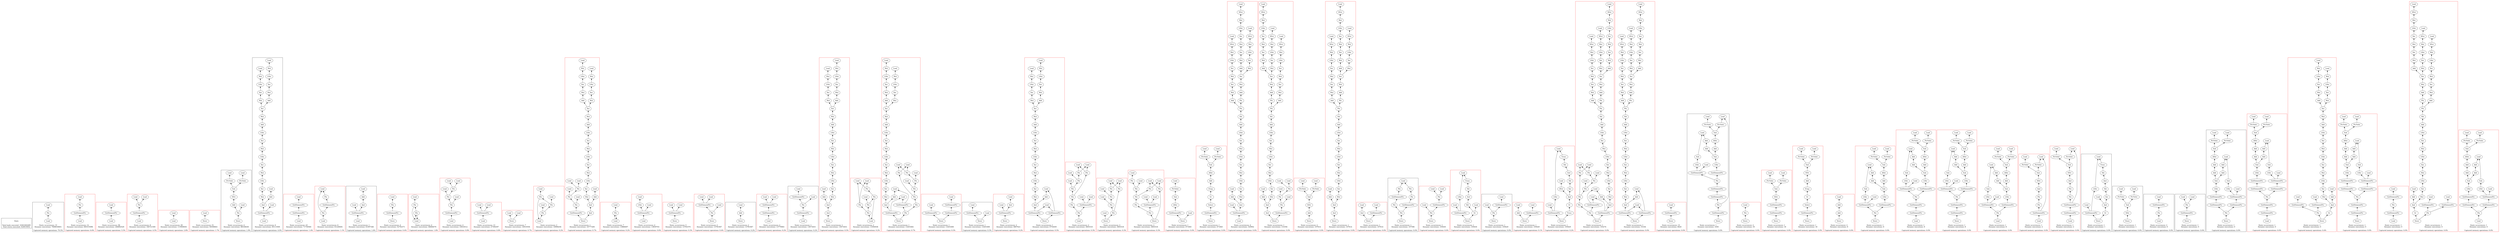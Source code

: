 strict digraph {
rankdir=BT
subgraph {
Stats [shape=plaintext]
cluster=true
label="Total loads executed: 10361602495\nTotal stores executed: 524915052"
}
subgraph {
{
rank=min
comment=<Ids: 290, 388, 761, 829, 1070, 1079, 1313, 1340, 1701, 1740, 2075, 2375, 2988, 3036, 3291>
"0_290" [label="Load"]
}
"0_288" [label="Phi"]
"0_290" -> "0_288"
"0_278" [label="Load"]
"0_288" -> "0_278"
cluster=true
label="Static occurrences: 15\nDynamic executions: 7608030601\n\nCaptured memory operations: 70.5%"
}
subgraph {
{
rank=min
comment=<Ids: 300, 398, 771, 839, 1315, 1320, 1546, 1705, 1750, 2085, 2379, 2408>
"1_300" [label="Load"]
}
"1_299" [label="GetElementPtr"]
"1_300" -> "1_299"
"1_288" [label="Phi"]
"1_299" -> "1_288"
"1_278" [label="Load"]
"1_288" -> "1_278"
cluster=true
label="Static occurrences: 12\nDynamic executions: 665315096\n\nCaptured memory operations: 6.6%"
color=red
}
subgraph {
{
rank=min
comment=<Ids: 35, 48, 57, 61, 66, 207, 217, 226, 230, 235, 271, 601, 608, 612, 617, 657, 658, 661, 662, 703, 710, 714, 719, 726, 735, 739, 744, 924, 928, 937, 941, 946, 1004, 1011, 1015, 1020, 1027, 1036, 1040, 1045, 1063, 1103, 1112, 1116, 1121, 1139, 1146, 1150, 1155, 1162, 1171, 1175, 1180, 1328, 1390, 1474, 1488, 1492, 1515, 1554, 1861, 2135, 2139, 2215, 2218, 2223, 2235, 2239, 2242, 2319, 2416, 2484, 2487, 2492, 2504, 2508, 2511, 2542, 2769, 2773, 2854, 2862, 2931, 2939, 2963, 2971, 3010, 3018, 3146, 3182, 3190, 3274, 3309, 3440, 3527, 3633>
"2_35" [label="Load"]
}
"2_34" [label="GetElementPtr"]
"2_35" -> "2_34"
"2_33" [label="Load"]
"2_34" -> "2_33"
cluster=true
label="Static occurrences: 96\nDynamic executions: 246892529\n\nCaptured memory operations: 5.5%"
color=red
}
subgraph {
"3_1360" [label="Phi"]
"3_1357" [label="Load"]
"3_1360" -> "3_1357"
"3_1362" [label="GetElementPtr"]
"3_1362" -> "3_1360"
{
rank=min
comment=<Ids: 1363, 1368, 1413, 1418, 1479, 1497, 1501, 1506>
"3_1363" [label="Load"]
}
"3_1363" -> "3_1362"
"3_1361" [label="Load"]
"3_1360" -> "3_1361"
cluster=true
label="Static occurrences: 8\nDynamic executions: 184721500\n\nCaptured memory operations: 4.5%"
color=red
}
subgraph {
{
rank=min
comment=<Ids: 64, 94, 127, 160, 233, 615, 717, 742, 944, 1018, 1043, 1119, 1153, 1178, 1323, 1385, 1464, 1549, 1816, 1870, 2157, 2211, 2272, 2314, 2411, 2480, 2551, 2791, 2852, 2860, 2929, 2937, 2961, 2969, 3008, 3016, 3180, 3188, 3640>
"4_64" [label="Load"]
}
"4_51" [label="Load"]
"4_64" -> "4_51"
cluster=true
label="Static occurrences: 39\nDynamic executions: 115900650\n\nCaptured memory operations: 2.8%"
color=red
}
subgraph {
{
rank=min
comment=<Ids: 90, 95, 101, 123, 128, 134, 156, 161, 167, 1702, 1706, 1806, 1812, 1817, 1828, 1868, 1871, 2262, 2268, 2273, 2284, 2334, 2376, 2380, 2393, 2397, 2549, 2552, 2880, 2884, 2888, 2895, 2897, 2909, 2911, 2913, 3100, 3110, 3114, 3158, 3162, 3166, 3226, 3275, 3420, 3427, 3441, 3528, 3532, 3607, 3616>
"5_90" [label="Store"]
}
"5_89" [label="Load"]
"5_90" -> "5_89"
cluster=true
label="Static occurrences: 51\nDynamic executions: 94508663\n\nCaptured memory operations: 1.7%"
color=red
}
subgraph {
{
rank=min
comment=<Ids: 473, 474, 521, 522>
"6_473" [label="Store"]
}
"6_375" [label="Phi"]
"6_473" -> "6_375"
"6_360" [label="PtrToInt"]
"6_357" [label="Load"]
"6_360" -> "6_357"
"6_363" [label="Add"]
"6_375" -> "6_363"
"6_361" [label="Sub"]
"6_361" -> "6_360"
"6_359" [label="PtrToInt"]
"6_361" -> "6_359"
"6_356" [label="Load"]
"6_359" -> "6_356"
"6_362" [label="SDiv"]
"6_363" -> "6_362"
"6_362" -> "6_361"
"6_373" [label="Load"]
"6_375" -> "6_373"
cluster=true
label="Static occurrences: 4\nDynamic executions: 88336638\n\nCaptured memory operations: 1.9%"
}
subgraph {
"7_2182" [label="Mul"]
"7_2181" [label="Xor"]
"7_2182" -> "7_2181"
"7_2172" [label="Xor"]
"7_2171" [label="LShr"]
"7_2172" -> "7_2171"
"7_2170" [label="Mul"]
"7_2171" -> "7_2170"
"7_2169" [label="Load"]
"7_2170" -> "7_2169"
"7_2191" [label="Xor"]
"7_2190" [label="LShr"]
"7_2191" -> "7_2190"
"7_2192" [label="Mul"]
"7_2192" -> "7_2191"
"7_2188" [label="Xor"]
"7_2187" [label="LShr"]
"7_2188" -> "7_2187"
"7_2183" [label="Add"]
"7_2183" -> "7_2182"
"7_2186" [label="Mul"]
"7_2187" -> "7_2186"
"7_2178" [label="LShr"]
"7_2177" [label="Mul"]
"7_2178" -> "7_2177"
"7_2189" [label="Mul"]
"7_2190" -> "7_2189"
"7_2173" [label="Mul"]
"7_2173" -> "7_2172"
"7_2180" [label="Mul"]
"7_2181" -> "7_2180"
"7_2185" [label="Xor"]
"7_2184" [label="LShr"]
"7_2185" -> "7_2184"
"7_2196" [label="And"]
"7_2195" [label="Add"]
"7_2196" -> "7_2195"
{
rank=min
comment=<Ids: 2208, 2477, 2534, 2553, 2785, 2794>
"7_2208" [label="Load"]
}
"7_2207" [label="GetElementPtr"]
"7_2208" -> "7_2207"
"7_2179" [label="Xor"]
"7_2180" -> "7_2179"
"7_2194" [label="Load"]
"7_2195" -> "7_2194"
"7_2202" [label="Load"]
"7_2207" -> "7_2202"
"7_2186" -> "7_2185"
"7_2179" -> "7_2178"
"7_2174" [label="Add"]
"7_2181" -> "7_2174"
"7_2207" -> "7_2196"
"7_2189" -> "7_2188"
"7_2176" [label="Load"]
"7_2177" -> "7_2176"
"7_2184" -> "7_2183"
"7_2196" -> "7_2192"
"7_2174" -> "7_2173"
cluster=true
label="Static occurrences: 6\nDynamic executions: 85113500\n\nCaptured memory operations: 4.0%"
}
subgraph {
"8_36" [label="GetElementPtr"]
"8_35" [label="Load"]
"8_36" -> "8_35"
{
rank=min
comment=<Ids: 38, 51, 210, 220, 274, 604, 649, 650, 653, 654, 706, 729, 931, 1007, 1030, 1065, 1106, 1142, 1165, 2292, 2294, 2303, 2308>
"8_38" [label="Load"]
}
"8_37" [label="GetElementPtr"]
"8_38" -> "8_37"
"8_37" -> "8_36"
cluster=true
label="Static occurrences: 23\nDynamic executions: 71730560\n\nCaptured memory operations: 1.4%"
color=red
}
subgraph {
"9_315" [label="Phi"]
"9_278" [label="Load"]
"9_315" -> "9_278"
{
rank=min
comment=<Ids: 318, 416, 789, 857, 1768, 2103>
"9_318" [label="Load"]
}
"9_318" -> "9_315"
"9_309" [label="GetElementPtr"]
"9_315" -> "9_309"
"9_288" [label="Phi"]
"9_288" -> "9_278"
"9_309" -> "9_288"
cluster=true
label="Static occurrences: 6\nDynamic executions: 61228404\n\nCaptured memory operations: 1.1%"
color=red
}
subgraph {
"10_1460" [label="GetElementPtr"]
"10_1455" [label="Load"]
"10_1460" -> "10_1455"
"10_1449" [label="And"]
"10_1460" -> "10_1449"
"10_1448" [label="Add"]
"10_1447" [label="Load"]
"10_1448" -> "10_1447"
{
rank=min
comment=<Ids: 1461>
"10_1461" [label="Load"]
}
"10_1461" -> "10_1460"
"10_1449" -> "10_1448"
cluster=true
label="Static occurrences: 1\nDynamic executions: 61097346\n\nCaptured memory operations: 1.6%"
}
subgraph {
{
rank=min
comment=<Ids: 1336, 1562, 2381, 2424>
"11_1336" [label="Store"]
}
"11_1319" [label="GetElementPtr"]
"11_1336" -> "11_1319"
"11_1318" [label="Phi"]
"11_1313" [label="Load"]
"11_1318" -> "11_1313"
"11_1319" -> "11_1318"
cluster=true
label="Static occurrences: 4\nDynamic executions: 52792371\n\nCaptured memory operations: 0.4%"
color=red
}
subgraph {
"12_1477" [label="Phi"]
"12_1464" [label="Load"]
"12_1477" -> "12_1464"
"12_1483" [label="Phi"]
{
rank=min
comment=<Ids: 1484, 1511, 2231, 2500>
"12_1484" [label="Load"]
}
"12_1483" -> "12_1484"
"12_1483" -> "12_1477"
"12_1484" -> "12_1483"
"12_1477" -> "12_1484"
cluster=true
label="Static occurrences: 4\nDynamic executions: 46684079\n\nCaptured memory operations: 1.8%"
color=red
}
subgraph {
"13_2061" [label="GetElementPtr"]
"13_2059" [label="Phi"]
"13_2061" -> "13_2059"
"13_2164" [label="Phi"]
"13_2059" -> "13_2164"
"13_2155" [label="Load"]
"13_2164" -> "13_2155"
"13_2148" [label="Phi"]
"13_2145" [label="Load"]
"13_2148" -> "13_2145"
{
rank=min
comment=<Ids: 2062, 2064, 2736, 2743>
"13_2062" [label="Load"]
}
"13_2062" -> "13_2061"
"13_2130" [label="Load"]
"13_2148" -> "13_2130"
"13_2164" -> "13_2148"
"13_2054" [label="Load"]
"13_2059" -> "13_2054"
cluster=true
label="Static occurrences: 4\nDynamic executions: 33816512\n\nCaptured memory operations: 0.8%"
color=red
}
subgraph {
"14_562" [label="GetElementPtr"]
"14_558" [label="Load"]
"14_562" -> "14_558"
"14_561" [label="Load"]
"14_562" -> "14_561"
{
rank=min
comment=<Ids: 563, 1072, 1279, 1407, 1857, 1867, 2000, 2054, 2538, 2548, 2674, 2728, 3283>
"14_563" [label="Load"]
}
"14_563" -> "14_562"
cluster=true
label="Static occurrences: 13\nDynamic executions: 27394397\n\nCaptured memory operations: 0.8%"
color=red
}
subgraph {
{
rank=min
comment=<Ids: 2161, 2298, 2795, 3251, 3326, 3436, 3523>
"15_2161" [label="Store"]
}
"15_2160" [label="Load"]
"15_2161" -> "15_2160"
"15_2159" [label="Load"]
"15_2161" -> "15_2159"
cluster=true
label="Static occurrences: 7\nDynamic executions: 16910556\n\nCaptured memory operations: 0.7%"
color=red
}
subgraph {
"16_2059" [label="Phi"]
"16_2164" [label="Phi"]
"16_2059" -> "16_2164"
"16_2155" [label="Load"]
"16_2164" -> "16_2155"
"16_2148" [label="Phi"]
"16_2145" [label="Load"]
"16_2148" -> "16_2145"
{
rank=min
comment=<Ids: 2130, 2764>
"16_2130" [label="Load"]
}
"16_2130" -> "16_2059"
"16_2148" -> "16_2130"
"16_2164" -> "16_2148"
"16_2054" [label="Load"]
"16_2059" -> "16_2054"
cluster=true
label="Static occurrences: 2\nDynamic executions: 16908256\n\nCaptured memory operations: 0.2%"
color=red
}
subgraph {
"17_2755" [label="Xor"]
"17_2754" [label="LShr"]
"17_2755" -> "17_2754"
"17_2748" [label="Xor"]
"17_2741" [label="Add"]
"17_2748" -> "17_2741"
"17_2749" [label="Mul"]
"17_2749" -> "17_2748"
"17_2733" [label="Phi"]
"17_2798" [label="Phi"]
"17_2733" -> "17_2798"
"17_2744" [label="Mul"]
"17_2743" [label="Load"]
"17_2744" -> "17_2743"
"17_2739" [label="Xor"]
"17_2738" [label="LShr"]
"17_2739" -> "17_2738"
"17_2756" [label="Mul"]
"17_2756" -> "17_2755"
"17_2759" [label="Mul"]
"17_2758" [label="Xor"]
"17_2759" -> "17_2758"
"17_2757" [label="LShr"]
"17_2758" -> "17_2757"
"17_2761" [label="GetElementPtr"]
"17_2761" -> "17_2733"
"17_2747" [label="Mul"]
"17_2748" -> "17_2747"
"17_2789" [label="Load"]
"17_2798" -> "17_2789"
"17_2737" [label="Mul"]
"17_2736" [label="Load"]
"17_2737" -> "17_2736"
"17_2731" [label="Add"]
"17_2726" [label="Load"]
"17_2731" -> "17_2726"
"17_2760" [label="And"]
"17_2760" -> "17_2731"
"17_2746" [label="Xor"]
"17_2747" -> "17_2746"
"17_2740" [label="Mul"]
"17_2741" -> "17_2740"
"17_2751" [label="LShr"]
"17_2750" [label="Add"]
"17_2751" -> "17_2750"
"17_2740" -> "17_2739"
{
rank=min
comment=<Ids: 2763>
"17_2763" [label="Store"]
}
"17_2763" -> "17_2761"
"17_2752" [label="Xor"]
"17_2752" -> "17_2751"
"17_2745" [label="LShr"]
"17_2745" -> "17_2744"
"17_2753" [label="Mul"]
"17_2753" -> "17_2752"
"17_2754" -> "17_2753"
"17_2738" -> "17_2737"
"17_2728" [label="Load"]
"17_2733" -> "17_2728"
"17_2750" -> "17_2749"
"17_2746" -> "17_2745"
"17_2762" [label="And"]
"17_2763" -> "17_2762"
"17_2782" [label="Phi"]
"17_2798" -> "17_2782"
"17_2779" [label="Load"]
"17_2782" -> "17_2779"
"17_2760" -> "17_2759"
"17_2764" [label="Load"]
"17_2782" -> "17_2764"
"17_2762" -> "17_2760"
"17_2757" -> "17_2756"
cluster=true
label="Static occurrences: 1\nDynamic executions: 16777200\n\nCaptured memory operations: 0.7%"
color=red
}
subgraph {
"18_566" [label="Phi"]
{
rank=min
comment=<Ids: 567, 1283, 1361, 1411, 2145, 2779, 3262>
"18_567" [label="Load"]
}
"18_566" -> "18_567"
"18_567" -> "18_566"
"18_563" [label="Load"]
"18_566" -> "18_563"
cluster=true
label="Static occurrences: 7\nDynamic executions: 13886697\n\nCaptured memory operations: 0.2%"
color=red
}
subgraph {
"19_3234" [label="GetElementPtr"]
"19_3232" [label="LShr"]
"19_3234" -> "19_3232"
"19_3225" [label="Load"]
"19_3232" -> "19_3225"
{
rank=min
comment=<Ids: 3235, 3300, 3313, 3459>
"19_3235" [label="Load"]
}
"19_3235" -> "19_3234"
"19_3233" [label="Load"]
"19_3234" -> "19_3233"
cluster=true
label="Static occurrences: 4\nDynamic executions: 13859703\n\nCaptured memory operations: 0.6%"
color=red
}
subgraph {
"20_103" [label="GetElementPtr"]
"20_99" [label="Load"]
"20_103" -> "20_99"
{
rank=min
comment=<Ids: 104, 137, 170, 1831, 2287>
"20_104" [label="Store"]
}
"20_104" -> "20_103"
"20_102" [label="Load"]
"20_103" -> "20_102"
cluster=true
label="Static occurrences: 5\nDynamic executions: 13781070\n\nCaptured memory operations: 0.3%"
color=red
}
subgraph {
"21_1856" [label="GetElementPtr"]
"21_1840" [label="Load"]
"21_1856" -> "21_1840"
{
rank=min
comment=<Ids: 1885, 2559>
"21_1885" [label="Store"]
}
"21_1884" [label="Phi"]
"21_1885" -> "21_1884"
"21_1884" -> "21_1856"
"21_1842" [label="Load"]
"21_1856" -> "21_1842"
"21_1872" [label="Load"]
"21_1884" -> "21_1872"
cluster=true
label="Static occurrences: 2\nDynamic executions: 13781067\n\nCaptured memory operations: 0.4%"
color=red
}
subgraph {
"22_1887" [label="Add"]
"22_1886" [label="Load"]
"22_1887" -> "22_1886"
{
rank=min
comment=<Ids: 1888, 2562>
"22_1888" [label="Store"]
}
"22_1888" -> "22_1887"
cluster=true
label="Static occurrences: 2\nDynamic executions: 13781067\n\nCaptured memory operations: 0.2%"
}
subgraph {
"23_1071" [label="GetElementPtr"]
"23_1070" [label="Load"]
"23_1071" -> "23_1070"
"23_1073" [label="GetElementPtr"]
"23_1073" -> "23_1071"
{
rank=min
comment=<Ids: 1074, 3285>
"23_1074" [label="Load"]
}
"23_1074" -> "23_1073"
"23_1061" [label="Load"]
"23_1071" -> "23_1061"
cluster=true
label="Static occurrences: 2\nDynamic executions: 13779083\n\nCaptured memory operations: 0.2%"
color=red
}
subgraph {
{
rank=min
comment=<Ids: 2329>
"24_2329" [label="Load"]
}
"24_2328" [label="GetElementPtr"]
"24_2329" -> "24_2328"
"24_2304" [label="GetElementPtr"]
"24_2303" [label="Load"]
"24_2304" -> "24_2303"
"24_2310" [label="Phi"]
"24_2328" -> "24_2310"
"24_2310" -> "24_2304"
"24_2308" [label="Load"]
"24_2310" -> "24_2308"
cluster=true
label="Static occurrences: 1\nDynamic executions: 13673453\n\nCaptured memory operations: 0.2%"
}
subgraph {
"25_2442" [label="Mul"]
"25_2441" [label="Xor"]
"25_2442" -> "25_2441"
"25_2453" [label="LShr"]
"25_2452" [label="Add"]
"25_2453" -> "25_2452"
"25_2458" [label="Mul"]
"25_2457" [label="Xor"]
"25_2458" -> "25_2457"
{
rank=min
comment=<Ids: 2533>
"25_2533" [label="Store"]
}
"25_2532" [label="And"]
"25_2533" -> "25_2532"
"25_2456" [label="LShr"]
"25_2457" -> "25_2456"
"25_2529" [label="And"]
"25_2532" -> "25_2529"
"25_2528" [label="Add"]
"25_2521" [label="Load"]
"25_2528" -> "25_2521"
"25_2455" [label="Mul"]
"25_2456" -> "25_2455"
"25_2450" [label="Xor"]
"25_2449" [label="Mul"]
"25_2450" -> "25_2449"
"25_2454" [label="Xor"]
"25_2454" -> "25_2453"
"25_2529" -> "25_2528"
"25_2460" [label="Xor"]
"25_2459" [label="LShr"]
"25_2460" -> "25_2459"
"25_2440" [label="LShr"]
"25_2441" -> "25_2440"
"25_2439" [label="Mul"]
"25_2440" -> "25_2439"
"25_2461" [label="Mul"]
"25_2529" -> "25_2461"
"25_2451" [label="Mul"]
"25_2452" -> "25_2451"
"25_2455" -> "25_2454"
"25_2461" -> "25_2460"
"25_2443" [label="Add"]
"25_2443" -> "25_2442"
"25_2448" [label="Xor"]
"25_2447" [label="LShr"]
"25_2448" -> "25_2447"
"25_2446" [label="Mul"]
"25_2445" [label="Load"]
"25_2446" -> "25_2445"
"25_2438" [label="Load"]
"25_2439" -> "25_2438"
"25_2450" -> "25_2443"
"25_2451" -> "25_2450"
"25_2447" -> "25_2446"
"25_2459" -> "25_2458"
"25_2449" -> "25_2448"
cluster=true
label="Static occurrences: 1\nDynamic executions: 13673453\n\nCaptured memory operations: 0.5%"
color=red
}
subgraph {
"26_2143" [label="Phi"]
"26_2130" [label="Load"]
"26_2143" -> "26_2130"
"26_2059" [label="Phi"]
"26_2164" [label="Phi"]
"26_2059" -> "26_2164"
"26_2145" [label="Load"]
"26_2143" -> "26_2145"
{
rank=min
comment=<Ids: 2155, 2789>
"26_2155" [label="Load"]
}
"26_2164" -> "26_2155"
"26_2149" [label="Phi"]
"26_2155" -> "26_2149"
"26_2149" -> "26_2059"
"26_2054" [label="Load"]
"26_2059" -> "26_2054"
"26_2149" -> "26_2143"
"26_2148" [label="Phi"]
"26_2148" -> "26_2145"
"26_2148" -> "26_2130"
"26_2164" -> "26_2148"
cluster=true
label="Static occurrences: 2\nDynamic executions: 13304938\n\nCaptured memory operations: 0.2%"
color=red
}
subgraph {
"27_2783" [label="Phi"]
"27_2777" [label="Phi"]
"27_2783" -> "27_2777"
"27_2727" [label="GetElementPtr"]
"27_2726" [label="Load"]
"27_2727" -> "27_2726"
"27_2755" [label="Xor"]
"27_2754" [label="LShr"]
"27_2755" -> "27_2754"
"27_2748" [label="Xor"]
"27_2741" [label="Add"]
"27_2748" -> "27_2741"
"27_2749" [label="Mul"]
"27_2749" -> "27_2748"
"27_2733" [label="Phi"]
"27_2798" [label="Phi"]
"27_2733" -> "27_2798"
"27_2744" [label="Mul"]
"27_2743" [label="Load"]
"27_2744" -> "27_2743"
"27_2739" [label="Xor"]
"27_2738" [label="LShr"]
"27_2739" -> "27_2738"
"27_2756" [label="Mul"]
"27_2756" -> "27_2755"
"27_2759" [label="Mul"]
"27_2758" [label="Xor"]
"27_2759" -> "27_2758"
"27_2757" [label="LShr"]
"27_2758" -> "27_2757"
"27_2747" [label="Mul"]
"27_2748" -> "27_2747"
{
rank=min
comment=<Ids: 2788>
"27_2788" [label="Store"]
}
"27_2784" [label="GetElementPtr"]
"27_2788" -> "27_2784"
"27_2760" [label="And"]
"27_2784" -> "27_2760"
"27_2789" [label="Load"]
"27_2798" -> "27_2789"
"27_2737" [label="Mul"]
"27_2736" [label="Load"]
"27_2737" -> "27_2736"
"27_2731" [label="Add"]
"27_2731" -> "27_2726"
"27_2760" -> "27_2731"
"27_2783" -> "27_2733"
"27_2746" [label="Xor"]
"27_2747" -> "27_2746"
"27_2740" [label="Mul"]
"27_2741" -> "27_2740"
"27_2764" [label="Load"]
"27_2777" -> "27_2764"
"27_2751" [label="LShr"]
"27_2750" [label="Add"]
"27_2751" -> "27_2750"
"27_2740" -> "27_2739"
"27_2720" [label="Load"]
"27_2784" -> "27_2720"
"27_2752" [label="Xor"]
"27_2752" -> "27_2751"
"27_2799" [label="Phi"]
"27_2799" -> "27_2783"
"27_2745" [label="LShr"]
"27_2745" -> "27_2744"
"27_2753" [label="Mul"]
"27_2753" -> "27_2752"
"27_2734" [label="Phi"]
"27_2788" -> "27_2734"
"27_2754" -> "27_2753"
"27_2727" -> "27_2720"
"27_2728" [label="Load"]
"27_2733" -> "27_2728"
"27_2738" -> "27_2737"
"27_2750" -> "27_2749"
"27_2782" [label="Phi"]
"27_2798" -> "27_2782"
"27_2779" [label="Load"]
"27_2782" -> "27_2779"
"27_2777" -> "27_2779"
"27_2734" -> "27_2727"
"27_2746" -> "27_2745"
"27_2760" -> "27_2759"
"27_2734" -> "27_2799"
"27_2782" -> "27_2764"
"27_2757" -> "27_2756"
cluster=true
label="Static occurrences: 1\nDynamic executions: 13201664\n\nCaptured memory operations: 0.7%"
color=red
}
subgraph {
"28_2252" [label="GetElementPtr"]
"28_2251" [label="Load"]
"28_2252" -> "28_2251"
"28_2304" [label="GetElementPtr"]
"28_2303" [label="Load"]
"28_2304" -> "28_2303"
{
rank=min
comment=<Ids: 2305>
"28_2305" [label="Store"]
}
"28_2291" [label="GetElementPtr"]
"28_2305" -> "28_2291"
"28_2305" -> "28_2304"
"28_2291" -> "28_2252"
cluster=true
label="Static occurrences: 1\nDynamic executions: 13201608\n\nCaptured memory operations: 0.3%"
color=red
}
subgraph {
"29_2299" [label="GetElementPtr"]
"29_2292" [label="Load"]
"29_2299" -> "29_2292"
{
rank=min
comment=<Ids: 2301>
"29_2301" [label="Store"]
}
"29_2301" -> "29_2299"
"29_2300" [label="Load"]
"29_2301" -> "29_2300"
cluster=true
label="Static occurrences: 1\nDynamic executions: 13201608\n\nCaptured memory operations: 0.3%"
}
subgraph {
{
rank=min
comment=<Ids: 1864, 2545>
"30_1864" [label="Store"]
}
"30_1863" [label="GetElementPtr"]
"30_1864" -> "30_1863"
"30_1842" [label="Load"]
"30_1863" -> "30_1842"
"30_1862" [label="And"]
"30_1861" [label="Load"]
"30_1862" -> "30_1861"
"30_1863" -> "30_1862"
cluster=true
label="Static occurrences: 2\nDynamic executions: 6807621\n\nCaptured memory operations: 0.2%"
color=red
}
subgraph {
"31_2442" [label="Mul"]
"31_2441" [label="Xor"]
"31_2442" -> "31_2441"
"31_2453" [label="LShr"]
"31_2452" [label="Add"]
"31_2453" -> "31_2452"
"31_2458" [label="Mul"]
"31_2457" [label="Xor"]
"31_2458" -> "31_2457"
"31_2530" [label="GetElementPtr"]
"31_2529" [label="And"]
"31_2530" -> "31_2529"
"31_2456" [label="LShr"]
"31_2457" -> "31_2456"
"31_2528" [label="Add"]
"31_2521" [label="Load"]
"31_2528" -> "31_2521"
"31_2455" [label="Mul"]
"31_2456" -> "31_2455"
"31_2450" [label="Xor"]
"31_2449" [label="Mul"]
"31_2450" -> "31_2449"
"31_2454" [label="Xor"]
"31_2454" -> "31_2453"
"31_2529" -> "31_2528"
"31_2460" [label="Xor"]
"31_2459" [label="LShr"]
"31_2460" -> "31_2459"
"31_2440" [label="LShr"]
"31_2441" -> "31_2440"
"31_2439" [label="Mul"]
"31_2440" -> "31_2439"
"31_2537" [label="GetElementPtr"]
"31_2523" [label="Load"]
"31_2537" -> "31_2523"
"31_2461" [label="Mul"]
"31_2529" -> "31_2461"
"31_2451" [label="Mul"]
"31_2452" -> "31_2451"
"31_2455" -> "31_2454"
"31_2537" -> "31_2521"
{
rank=min
comment=<Ids: 2547>
"31_2547" [label="Store"]
}
"31_2547" -> "31_2530"
"31_2461" -> "31_2460"
"31_2443" [label="Add"]
"31_2443" -> "31_2442"
"31_2448" [label="Xor"]
"31_2447" [label="LShr"]
"31_2448" -> "31_2447"
"31_2446" [label="Mul"]
"31_2445" [label="Load"]
"31_2446" -> "31_2445"
"31_2530" -> "31_2523"
"31_2438" [label="Load"]
"31_2439" -> "31_2438"
"31_2450" -> "31_2443"
"31_2451" -> "31_2450"
"31_2547" -> "31_2537"
"31_2447" -> "31_2446"
"31_2459" -> "31_2458"
"31_2449" -> "31_2448"
cluster=true
label="Static occurrences: 1\nDynamic executions: 6754459\n\nCaptured memory operations: 0.5%"
color=red
}
subgraph {
{
rank=min
comment=<Ids: 2159, 2793>
"32_2159" [label="Load"]
}
"32_2060" [label="Phi"]
"32_2159" -> "32_2060"
"32_2165" [label="Phi"]
"32_2060" -> "32_2165"
"32_2143" [label="Phi"]
"32_2130" [label="Load"]
"32_2143" -> "32_2130"
"32_2059" [label="Phi"]
"32_2164" [label="Phi"]
"32_2059" -> "32_2164"
"32_2145" [label="Load"]
"32_2143" -> "32_2145"
"32_2155" [label="Load"]
"32_2164" -> "32_2155"
"32_2149" [label="Phi"]
"32_2149" -> "32_2059"
"32_2054" [label="Load"]
"32_2059" -> "32_2054"
"32_2053" [label="GetElementPtr"]
"32_2046" [label="Load"]
"32_2053" -> "32_2046"
"32_2052" [label="Load"]
"32_2053" -> "32_2052"
"32_2149" -> "32_2143"
"32_2060" -> "32_2053"
"32_2148" [label="Phi"]
"32_2148" -> "32_2145"
"32_2165" -> "32_2149"
"32_2148" -> "32_2130"
"32_2164" -> "32_2148"
cluster=true
label="Static occurrences: 2\nDynamic executions: 3603318\n\nCaptured memory operations: 0.3%"
color=red
}
subgraph {
{
rank=min
comment=<Ids: 2158, 2792>
"33_2158" [label="Store"]
}
"33_2157" [label="Load"]
"33_2158" -> "33_2157"
"33_2143" [label="Phi"]
"33_2130" [label="Load"]
"33_2143" -> "33_2130"
"33_2059" [label="Phi"]
"33_2164" [label="Phi"]
"33_2059" -> "33_2164"
"33_2145" [label="Load"]
"33_2143" -> "33_2145"
"33_2155" [label="Load"]
"33_2164" -> "33_2155"
"33_2149" [label="Phi"]
"33_2149" -> "33_2059"
"33_2054" [label="Load"]
"33_2059" -> "33_2054"
"33_2158" -> "33_2149"
"33_2149" -> "33_2143"
"33_2148" [label="Phi"]
"33_2148" -> "33_2145"
"33_2148" -> "33_2130"
"33_2164" -> "33_2148"
cluster=true
label="Static occurrences: 2\nDynamic executions: 3603318\n\nCaptured memory operations: 0.3%"
color=red
}
subgraph {
"34_2060" [label="Phi"]
"34_2165" [label="Phi"]
"34_2060" -> "34_2165"
"34_2143" [label="Phi"]
"34_2130" [label="Load"]
"34_2143" -> "34_2130"
"34_2059" [label="Phi"]
"34_2164" [label="Phi"]
"34_2059" -> "34_2164"
{
rank=min
comment=<Ids: 2162, 2796>
"34_2162" [label="Store"]
}
"34_2162" -> "34_2060"
"34_2145" [label="Load"]
"34_2143" -> "34_2145"
"34_2155" [label="Load"]
"34_2164" -> "34_2155"
"34_2149" [label="Phi"]
"34_2149" -> "34_2059"
"34_2054" [label="Load"]
"34_2059" -> "34_2054"
"34_2053" [label="GetElementPtr"]
"34_2046" [label="Load"]
"34_2053" -> "34_2046"
"34_2052" [label="Load"]
"34_2053" -> "34_2052"
"34_2148" [label="Phi"]
"34_2162" -> "34_2148"
"34_2149" -> "34_2143"
"34_2060" -> "34_2053"
"34_2148" -> "34_2145"
"34_2165" -> "34_2149"
"34_2148" -> "34_2130"
cluster=true
label="Static occurrences: 2\nDynamic executions: 3603318\n\nCaptured memory operations: 0.3%"
color=red
}
subgraph {
"35_2361" [label="AShr"]
"35_2360" [label="Sub"]
"35_2361" -> "35_2360"
"35_2346" [label="PtrToInt"]
"35_2344" [label="Load"]
"35_2346" -> "35_2344"
"35_2366" [label="GetElementPtr"]
"35_2366" -> "35_2361"
{
rank=min
comment=<Ids: 2369>
"35_2369" [label="Store"]
}
"35_2368" [label="Load"]
"35_2369" -> "35_2368"
"35_2360" -> "35_2346"
"35_2369" -> "35_2366"
cluster=true
label="Static occurrences: 1\nDynamic executions: 471845\n\nCaptured memory operations: 0.0%"
color=red
}
subgraph {
"36_2354" [label="Add"]
"36_2352" [label="AShr"]
"36_2354" -> "36_2352"
{
rank=min
comment=<Ids: 2436>
"36_2436" [label="Store"]
}
"36_2435" [label="GetElementPtr"]
"36_2436" -> "36_2435"
"36_2358" [label="Select"]
"36_2357" [label="Or"]
"36_2358" -> "36_2357"
"36_2346" [label="PtrToInt"]
"36_2344" [label="Load"]
"36_2346" -> "36_2344"
"36_2347" [label="Sub"]
"36_2352" -> "36_2347"
"36_2345" [label="PtrToInt"]
"36_2343" [label="Load"]
"36_2345" -> "36_2343"
"36_2347" -> "36_2346"
"36_2435" -> "36_2358"
"36_2355" [label="ICmp"]
"36_2355" -> "36_2354"
"36_2347" -> "36_2345"
"36_2357" -> "36_2355"
cluster=true
label="Static occurrences: 1\nDynamic executions: 471845\n\nCaptured memory operations: 0.0%"
color=red
}
subgraph {
"37_1770" [label="Mul"]
"37_1769" [label="SExt"]
"37_1770" -> "37_1769"
"37_1786" [label="Xor"]
"37_1785" [label="LShr"]
"37_1786" -> "37_1785"
"37_1784" [label="Mul"]
"37_1783" [label="Xor"]
"37_1784" -> "37_1783"
"37_1754" [label="Xor"]
"37_1753" [label="LShr"]
"37_1754" -> "37_1753"
"37_1782" [label="LShr"]
"37_1781" [label="Add"]
"37_1782" -> "37_1781"
"37_1746" [label="Xor"]
"37_1745" [label="Mul"]
"37_1746" -> "37_1745"
"37_1756" [label="Xor"]
"37_1748" [label="Add"]
"37_1756" -> "37_1748"
"37_1849" [label="GetElementPtr"]
"37_1842" [label="Load"]
"37_1849" -> "37_1842"
"37_1747" [label="Mul"]
"37_1747" -> "37_1746"
"37_1787" [label="Mul"]
"37_1787" -> "37_1786"
"37_1780" [label="Shl"]
"37_1781" -> "37_1780"
"37_1758" [label="Add"]
"37_1757" [label="Mul"]
"37_1758" -> "37_1757"
"37_1788" [label="LShr"]
"37_1788" -> "37_1787"
{
rank=min
comment=<Ids: 1853, 1872, 2151, 2160>
"37_1853" [label="Load"]
}
"37_1853" -> "37_1849"
"37_1847" [label="Add"]
"37_1840" [label="Load"]
"37_1847" -> "37_1840"
"37_1848" [label="And"]
"37_1849" -> "37_1848"
"37_1848" -> "37_1847"
"37_1757" -> "37_1756"
"37_1744" [label="Xor"]
"37_1745" -> "37_1744"
"37_1785" -> "37_1784"
"37_1748" -> "37_1747"
"37_1768" [label="Load"]
"37_1769" -> "37_1768"
"37_1783" -> "37_1782"
"37_1773" [label="Mul"]
"37_1772" [label="Xor"]
"37_1773" -> "37_1772"
"37_1775" [label="Mul"]
"37_1774" [label="Xor"]
"37_1775" -> "37_1774"
"37_1778" [label="Phi"]
"37_1776" [label="Add"]
"37_1778" -> "37_1776"
"37_1752" [label="Mul"]
"37_1753" -> "37_1752"
"37_1771" [label="LShr"]
"37_1771" -> "37_1770"
"37_1743" [label="LShr"]
"37_1744" -> "37_1743"
"37_1742" [label="Mul"]
"37_1741" [label="SExt"]
"37_1742" -> "37_1741"
"37_1751" [label="SExt"]
"37_1750" [label="Load"]
"37_1751" -> "37_1750"
"37_1743" -> "37_1742"
"37_1776" -> "37_1775"
"37_1755" [label="Mul"]
"37_1756" -> "37_1755"
"37_1780" -> "37_1778"
"37_1790" [label="Mul"]
"37_1848" -> "37_1790"
"37_1740" [label="Load"]
"37_1741" -> "37_1740"
"37_1774" -> "37_1773"
"37_1763" [label="Phi"]
"37_1778" -> "37_1763"
"37_1752" -> "37_1751"
"37_1789" [label="Xor"]
"37_1789" -> "37_1788"
"37_1790" -> "37_1789"
"37_1772" -> "37_1771"
"37_1755" -> "37_1754"
"37_1763" -> "37_1758"
cluster=true
label="Static occurrences: 4\nDynamic executions: 320902\n\nCaptured memory operations: 0.0%"
color=red
}
subgraph {
"38_2091" [label="Xor"]
"38_2083" [label="Add"]
"38_2091" -> "38_2083"
"38_2110" [label="Mul"]
"38_2109" [label="Xor"]
"38_2110" -> "38_2109"
"38_2104" [label="SExt"]
"38_2103" [label="Load"]
"38_2104" -> "38_2103"
"38_2089" [label="Xor"]
"38_2088" [label="LShr"]
"38_2089" -> "38_2088"
"38_2113" [label="Phi"]
"38_2098" [label="Phi"]
"38_2113" -> "38_2098"
"38_2115" [label="Shl"]
"38_2115" -> "38_2113"
"38_2122" [label="Mul"]
"38_2121" [label="Xor"]
"38_2122" -> "38_2121"
"38_2120" [label="LShr"]
"38_2119" [label="Mul"]
"38_2120" -> "38_2119"
{
rank=min
comment=<Ids: 2129>
"38_2129" [label="Store"]
}
"38_2128" [label="And"]
"38_2129" -> "38_2128"
"38_2076" [label="SExt"]
"38_2075" [label="Load"]
"38_2076" -> "38_2075"
"38_2086" [label="SExt"]
"38_2085" [label="Load"]
"38_2086" -> "38_2085"
"38_2080" [label="Mul"]
"38_2079" [label="Xor"]
"38_2080" -> "38_2079"
"38_2082" [label="Mul"]
"38_2083" -> "38_2082"
"38_2105" [label="Mul"]
"38_2105" -> "38_2104"
"38_2108" [label="Mul"]
"38_2107" [label="Xor"]
"38_2108" -> "38_2107"
"38_2111" [label="Add"]
"38_2113" -> "38_2111"
"38_2057" [label="Add"]
"38_2052" [label="Load"]
"38_2057" -> "38_2052"
"38_2127" [label="GetElementPtr"]
"38_2129" -> "38_2127"
"38_2090" [label="Mul"]
"38_2090" -> "38_2089"
"38_2059" [label="Phi"]
"38_2164" [label="Phi"]
"38_2059" -> "38_2164"
"38_2091" -> "38_2090"
"38_2155" [label="Load"]
"38_2164" -> "38_2155"
"38_2123" [label="LShr"]
"38_2123" -> "38_2122"
"38_2117" [label="LShr"]
"38_2116" [label="Add"]
"38_2117" -> "38_2116"
"38_2092" [label="Mul"]
"38_2092" -> "38_2091"
"38_2078" [label="LShr"]
"38_2077" [label="Mul"]
"38_2078" -> "38_2077"
"38_2125" [label="Mul"]
"38_2124" [label="Xor"]
"38_2125" -> "38_2124"
"38_2081" [label="Xor"]
"38_2082" -> "38_2081"
"38_2148" [label="Phi"]
"38_2145" [label="Load"]
"38_2148" -> "38_2145"
"38_2087" [label="Mul"]
"38_2087" -> "38_2086"
"38_2093" [label="Add"]
"38_2093" -> "38_2092"
"38_2118" [label="Xor"]
"38_2118" -> "38_2117"
"38_2098" -> "38_2093"
"38_2106" [label="LShr"]
"38_2106" -> "38_2105"
"38_2088" -> "38_2087"
"38_2119" -> "38_2118"
"38_2124" -> "38_2123"
"38_2079" -> "38_2078"
"38_2077" -> "38_2076"
"38_2081" -> "38_2080"
"38_2107" -> "38_2106"
"38_2109" -> "38_2108"
"38_2111" -> "38_2110"
"38_2126" [label="And"]
"38_2126" -> "38_2057"
"38_2128" -> "38_2126"
"38_2121" -> "38_2120"
"38_2130" [label="Load"]
"38_2148" -> "38_2130"
"38_2164" -> "38_2148"
"38_2054" [label="Load"]
"38_2059" -> "38_2054"
"38_2126" -> "38_2125"
"38_2127" -> "38_2059"
"38_2116" -> "38_2115"
cluster=true
label="Static occurrences: 1\nDynamic executions: 131056\n\nCaptured memory operations: 0.0%"
color=red
}
subgraph {
"39_360" [label="PtrToInt"]
"39_357" [label="Load"]
"39_360" -> "39_357"
{
rank=min
comment=<Ids: 366, 464>
"39_366" [label="Store"]
}
"39_363" [label="Add"]
"39_366" -> "39_363"
"39_361" [label="Sub"]
"39_361" -> "39_360"
"39_359" [label="PtrToInt"]
"39_361" -> "39_359"
"39_356" [label="Load"]
"39_359" -> "39_356"
"39_362" [label="SDiv"]
"39_363" -> "39_362"
"39_362" -> "39_361"
cluster=true
label="Static occurrences: 2\nDynamic executions: 107614\n\nCaptured memory operations: 0.0%"
color=red
}
subgraph {
"40_1770" [label="Mul"]
"40_1769" [label="SExt"]
"40_1770" -> "40_1769"
"40_1786" [label="Xor"]
"40_1785" [label="LShr"]
"40_1786" -> "40_1785"
"40_1784" [label="Mul"]
"40_1783" [label="Xor"]
"40_1784" -> "40_1783"
"40_1754" [label="Xor"]
"40_1753" [label="LShr"]
"40_1754" -> "40_1753"
"40_1782" [label="LShr"]
"40_1781" [label="Add"]
"40_1782" -> "40_1781"
"40_1746" [label="Xor"]
"40_1745" [label="Mul"]
"40_1746" -> "40_1745"
"40_1756" [label="Xor"]
"40_1748" [label="Add"]
"40_1756" -> "40_1748"
"40_1747" [label="Mul"]
"40_1747" -> "40_1746"
"40_1787" [label="Mul"]
"40_1787" -> "40_1786"
"40_1780" [label="Shl"]
"40_1781" -> "40_1780"
"40_1758" [label="Add"]
"40_1757" [label="Mul"]
"40_1758" -> "40_1757"
"40_1788" [label="LShr"]
"40_1788" -> "40_1787"
"40_1757" -> "40_1756"
"40_1847" [label="Add"]
"40_1840" [label="Load"]
"40_1847" -> "40_1840"
"40_1744" [label="Xor"]
"40_1745" -> "40_1744"
"40_1848" [label="And"]
"40_1848" -> "40_1847"
"40_1768" [label="Load"]
"40_1769" -> "40_1768"
{
rank=min
comment=<Ids: 1852>
"40_1852" [label="Store"]
}
"40_1851" [label="And"]
"40_1852" -> "40_1851"
"40_1785" -> "40_1784"
"40_1748" -> "40_1747"
"40_1775" [label="Mul"]
"40_1774" [label="Xor"]
"40_1775" -> "40_1774"
"40_1783" -> "40_1782"
"40_1773" [label="Mul"]
"40_1772" [label="Xor"]
"40_1773" -> "40_1772"
"40_1778" [label="Phi"]
"40_1776" [label="Add"]
"40_1778" -> "40_1776"
"40_1752" [label="Mul"]
"40_1753" -> "40_1752"
"40_1771" [label="LShr"]
"40_1771" -> "40_1770"
"40_1743" [label="LShr"]
"40_1744" -> "40_1743"
"40_1742" [label="Mul"]
"40_1741" [label="SExt"]
"40_1742" -> "40_1741"
"40_1751" [label="SExt"]
"40_1750" [label="Load"]
"40_1751" -> "40_1750"
"40_1743" -> "40_1742"
"40_1851" -> "40_1848"
"40_1776" -> "40_1775"
"40_1755" [label="Mul"]
"40_1756" -> "40_1755"
"40_1780" -> "40_1778"
"40_1790" [label="Mul"]
"40_1848" -> "40_1790"
"40_1740" [label="Load"]
"40_1741" -> "40_1740"
"40_1774" -> "40_1773"
"40_1763" [label="Phi"]
"40_1778" -> "40_1763"
"40_1752" -> "40_1751"
"40_1789" [label="Xor"]
"40_1789" -> "40_1788"
"40_1790" -> "40_1789"
"40_1772" -> "40_1771"
"40_1755" -> "40_1754"
"40_1763" -> "40_1758"
cluster=true
label="Static occurrences: 1\nDynamic executions: 107614\n\nCaptured memory operations: 0.0%"
color=red
}
subgraph {
{
rank=min
comment=<Ids: 3153>
"41_3153" [label="Store"]
}
"41_3152" [label="And"]
"41_3153" -> "41_3152"
"41_3145" [label="GetElementPtr"]
"41_3144" [label="Load"]
"41_3145" -> "41_3144"
"41_3153" -> "41_3145"
"41_3146" [label="Load"]
"41_3152" -> "41_3146"
cluster=true
label="Static occurrences: 1\nDynamic executions: 107614\n\nCaptured memory operations: 0.0%"
color=red
}
subgraph {
"42_1612" [label="Phi"]
"42_1608" [label="GetElementPtr"]
"42_1612" -> "42_1608"
{
rank=min
comment=<Ids: 1639>
"42_1639" [label="Store"]
}
"42_1638" [label="Phi"]
"42_1639" -> "42_1638"
"42_1617" [label="Phi"]
"42_1613" [label="Phi"]
"42_1617" -> "42_1613"
"42_1603" [label="Phi"]
"42_1582" [label="Load"]
"42_1603" -> "42_1582"
"42_1638" -> "42_1612"
"42_1613" -> "42_1582"
"42_1635" [label="GetElementPtr"]
"42_1638" -> "42_1635"
"42_1608" -> "42_1603"
"42_1635" -> "42_1617"
cluster=true
label="Static occurrences: 1\nDynamic executions: 107596\n\nCaptured memory operations: 0.0%"
}
subgraph {
"43_3261" [label="Phi"]
"43_3467" [label="Load"]
"43_3261" -> "43_3467"
{
rank=min
comment=<Ids: 3280>
"43_3280" [label="Store"]
}
"43_3279" [label="Phi"]
"43_3280" -> "43_3279"
"43_3274" [label="Load"]
"43_3279" -> "43_3274"
"43_3267" [label="GetElementPtr"]
"43_3267" -> "43_3261"
"43_3210" [label="Load"]
"43_3261" -> "43_3210"
"43_3279" -> "43_3267"
cluster=true
label="Static occurrences: 1\nDynamic executions: 105630\n\nCaptured memory operations: 0.0%"
color=red
}
subgraph {
{
rank=min
comment=<Ids: 3465>
"44_3465" [label="Store"]
}
"44_3458" [label="GetElementPtr"]
"44_3465" -> "44_3458"
"44_3464" [label="Or"]
"44_3465" -> "44_3464"
"44_3457" [label="Load"]
"44_3458" -> "44_3457"
"44_3463" [label="Shl"]
"44_3462" [label="And"]
"44_3463" -> "44_3462"
"44_3460" [label="Trunc"]
"44_3262" [label="Load"]
"44_3460" -> "44_3262"
"44_3461" [label="Shl"]
"44_3461" -> "44_3460"
"44_3456" [label="LShr"]
"44_3458" -> "44_3456"
"44_3456" -> "44_3262"
"44_3462" -> "44_3461"
"44_3464" -> "44_3463"
"44_3459" [label="Load"]
"44_3464" -> "44_3459"
cluster=true
label="Static occurrences: 1\nDynamic executions: 105630\n\nCaptured memory operations: 0.0%"
color=red
}
subgraph {
{
rank=min
comment=<Ids: 3446>
"45_3446" [label="Store"]
}
"45_3445" [label="Phi"]
"45_3446" -> "45_3445"
"45_3440" [label="Load"]
"45_3445" -> "45_3440"
"45_3327" [label="GetElementPtr"]
"45_3321" [label="Load"]
"45_3327" -> "45_3321"
"45_3445" -> "45_3327"
cluster=true
label="Static occurrences: 1\nDynamic executions: 105629\n\nCaptured memory operations: 0.0%"
}
subgraph {
"46_3310" [label="Add"]
"46_3309" [label="Load"]
"46_3310" -> "46_3309"
{
rank=min
comment=<Ids: 3312>
"46_3312" [label="Store"]
}
"46_3312" -> "46_3310"
"46_3311" [label="GetElementPtr"]
"46_3291" [label="Load"]
"46_3311" -> "46_3291"
"46_3312" -> "46_3311"
cluster=true
label="Static occurrences: 1\nDynamic executions: 105629\n\nCaptured memory operations: 0.1%"
color=red
}
subgraph {
"47_3304" [label="And"]
"47_3303" [label="Shl"]
"47_3304" -> "47_3303"
"47_3318" [label="Or"]
"47_3316" [label="And"]
"47_3318" -> "47_3316"
"47_3299" [label="GetElementPtr"]
"47_3297" [label="LShr"]
"47_3299" -> "47_3297"
{
rank=min
comment=<Ids: 3320>
"47_3320" [label="Store"]
}
"47_3319" [label="Trunc"]
"47_3320" -> "47_3319"
"47_3305" [label="Shl"]
"47_3305" -> "47_3304"
"47_3315" [label="Xor"]
"47_3316" -> "47_3315"
"47_3319" -> "47_3318"
"47_3314" [label="ZExt"]
"47_3316" -> "47_3314"
"47_3315" -> "47_3305"
"47_3302" [label="Trunc"]
"47_3291" [label="Load"]
"47_3302" -> "47_3291"
"47_3298" [label="Load"]
"47_3299" -> "47_3298"
"47_3297" -> "47_3291"
"47_3303" -> "47_3302"
"47_3313" [label="Load"]
"47_3314" -> "47_3313"
"47_3320" -> "47_3299"
cluster=true
label="Static occurrences: 1\nDynamic executions: 105629\n\nCaptured memory operations: 0.2%"
color=red
}
subgraph {
"48_2091" [label="Xor"]
"48_2083" [label="Add"]
"48_2091" -> "48_2083"
"48_2110" [label="Mul"]
"48_2109" [label="Xor"]
"48_2110" -> "48_2109"
"48_2104" [label="SExt"]
"48_2103" [label="Load"]
"48_2104" -> "48_2103"
"48_2122" [label="Mul"]
"48_2121" [label="Xor"]
"48_2122" -> "48_2121"
"48_2115" [label="Shl"]
"48_2113" [label="Phi"]
"48_2115" -> "48_2113"
"48_2105" [label="Mul"]
"48_2105" -> "48_2104"
"48_2080" [label="Mul"]
"48_2079" [label="Xor"]
"48_2080" -> "48_2079"
"48_2120" [label="LShr"]
"48_2119" [label="Mul"]
"48_2120" -> "48_2119"
"48_2111" [label="Add"]
"48_2113" -> "48_2111"
"48_2082" [label="Mul"]
"48_2083" -> "48_2082"
"48_2057" [label="Add"]
"48_2052" [label="Load"]
"48_2057" -> "48_2052"
"48_2060" [label="Phi"]
"48_2165" [label="Phi"]
"48_2060" -> "48_2165"
"48_2150" [label="GetElementPtr"]
"48_2126" [label="And"]
"48_2150" -> "48_2126"
"48_2143" [label="Phi"]
"48_2130" [label="Load"]
"48_2143" -> "48_2130"
"48_2090" [label="Mul"]
"48_2089" [label="Xor"]
"48_2090" -> "48_2089"
"48_2059" [label="Phi"]
"48_2164" [label="Phi"]
"48_2059" -> "48_2164"
"48_2091" -> "48_2090"
"48_2145" [label="Load"]
"48_2143" -> "48_2145"
"48_2155" [label="Load"]
"48_2164" -> "48_2155"
"48_2092" [label="Mul"]
"48_2092" -> "48_2091"
"48_2081" [label="Xor"]
"48_2082" -> "48_2081"
"48_2098" [label="Phi"]
"48_2093" [label="Add"]
"48_2098" -> "48_2093"
"48_2046" [label="Load"]
"48_2150" -> "48_2046"
"48_2077" [label="Mul"]
"48_2076" [label="SExt"]
"48_2077" -> "48_2076"
"48_2081" -> "48_2080"
"48_2107" [label="Xor"]
"48_2106" [label="LShr"]
"48_2107" -> "48_2106"
"48_2111" -> "48_2110"
{
rank=min
comment=<Ids: 2154>
"48_2154" [label="Store"]
}
"48_2154" -> "48_2060"
"48_2121" -> "48_2120"
"48_2149" [label="Phi"]
"48_2149" -> "48_2059"
"48_2054" [label="Load"]
"48_2059" -> "48_2054"
"48_2125" [label="Mul"]
"48_2126" -> "48_2125"
"48_2088" [label="LShr"]
"48_2089" -> "48_2088"
"48_2113" -> "48_2098"
"48_2075" [label="Load"]
"48_2076" -> "48_2075"
"48_2053" [label="GetElementPtr"]
"48_2053" -> "48_2046"
"48_2053" -> "48_2052"
"48_2108" [label="Mul"]
"48_2108" -> "48_2107"
"48_2086" [label="SExt"]
"48_2085" [label="Load"]
"48_2086" -> "48_2085"
"48_2149" -> "48_2143"
"48_2060" -> "48_2053"
"48_2123" [label="LShr"]
"48_2123" -> "48_2122"
"48_2117" [label="LShr"]
"48_2116" [label="Add"]
"48_2117" -> "48_2116"
"48_2078" [label="LShr"]
"48_2078" -> "48_2077"
"48_2148" [label="Phi"]
"48_2148" -> "48_2145"
"48_2124" [label="Xor"]
"48_2125" -> "48_2124"
"48_2087" [label="Mul"]
"48_2087" -> "48_2086"
"48_2093" -> "48_2092"
"48_2118" [label="Xor"]
"48_2118" -> "48_2117"
"48_2106" -> "48_2105"
"48_2165" -> "48_2149"
"48_2088" -> "48_2087"
"48_2119" -> "48_2118"
"48_2124" -> "48_2123"
"48_2079" -> "48_2078"
"48_2126" -> "48_2057"
"48_2109" -> "48_2108"
"48_2154" -> "48_2150"
"48_2148" -> "48_2130"
"48_2164" -> "48_2148"
"48_2116" -> "48_2115"
cluster=true
label="Static occurrences: 1\nDynamic executions: 103274\n\nCaptured memory operations: 0.0%"
color=red
}
subgraph {
"49_1770" [label="Mul"]
"49_1769" [label="SExt"]
"49_1770" -> "49_1769"
"49_1786" [label="Xor"]
"49_1785" [label="LShr"]
"49_1786" -> "49_1785"
"49_1784" [label="Mul"]
"49_1783" [label="Xor"]
"49_1784" -> "49_1783"
"49_1754" [label="Xor"]
"49_1753" [label="LShr"]
"49_1754" -> "49_1753"
"49_1782" [label="LShr"]
"49_1781" [label="Add"]
"49_1782" -> "49_1781"
"49_1746" [label="Xor"]
"49_1745" [label="Mul"]
"49_1746" -> "49_1745"
"49_1756" [label="Xor"]
"49_1748" [label="Add"]
"49_1756" -> "49_1748"
"49_1849" [label="GetElementPtr"]
"49_1842" [label="Load"]
"49_1849" -> "49_1842"
{
rank=min
comment=<Ids: 1866>
"49_1866" [label="Store"]
}
"49_1856" [label="GetElementPtr"]
"49_1866" -> "49_1856"
"49_1747" [label="Mul"]
"49_1747" -> "49_1746"
"49_1787" [label="Mul"]
"49_1787" -> "49_1786"
"49_1780" [label="Shl"]
"49_1781" -> "49_1780"
"49_1758" [label="Add"]
"49_1757" [label="Mul"]
"49_1758" -> "49_1757"
"49_1840" [label="Load"]
"49_1856" -> "49_1840"
"49_1757" -> "49_1756"
"49_1847" [label="Add"]
"49_1847" -> "49_1840"
"49_1848" [label="And"]
"49_1849" -> "49_1848"
"49_1848" -> "49_1847"
"49_1788" [label="LShr"]
"49_1788" -> "49_1787"
"49_1744" [label="Xor"]
"49_1745" -> "49_1744"
"49_1785" -> "49_1784"
"49_1748" -> "49_1747"
"49_1768" [label="Load"]
"49_1769" -> "49_1768"
"49_1783" -> "49_1782"
"49_1773" [label="Mul"]
"49_1772" [label="Xor"]
"49_1773" -> "49_1772"
"49_1775" [label="Mul"]
"49_1774" [label="Xor"]
"49_1775" -> "49_1774"
"49_1778" [label="Phi"]
"49_1776" [label="Add"]
"49_1778" -> "49_1776"
"49_1752" [label="Mul"]
"49_1753" -> "49_1752"
"49_1771" [label="LShr"]
"49_1771" -> "49_1770"
"49_1743" [label="LShr"]
"49_1744" -> "49_1743"
"49_1742" [label="Mul"]
"49_1741" [label="SExt"]
"49_1742" -> "49_1741"
"49_1751" [label="SExt"]
"49_1750" [label="Load"]
"49_1751" -> "49_1750"
"49_1743" -> "49_1742"
"49_1776" -> "49_1775"
"49_1755" [label="Mul"]
"49_1756" -> "49_1755"
"49_1856" -> "49_1842"
"49_1780" -> "49_1778"
"49_1790" [label="Mul"]
"49_1848" -> "49_1790"
"49_1740" [label="Load"]
"49_1741" -> "49_1740"
"49_1774" -> "49_1773"
"49_1763" [label="Phi"]
"49_1778" -> "49_1763"
"49_1752" -> "49_1751"
"49_1789" [label="Xor"]
"49_1789" -> "49_1788"
"49_1866" -> "49_1849"
"49_1790" -> "49_1789"
"49_1772" -> "49_1771"
"49_1755" -> "49_1754"
"49_1763" -> "49_1758"
cluster=true
label="Static occurrences: 1\nDynamic executions: 53164\n\nCaptured memory operations: 0.0%"
color=red
}
subgraph {
"50_1535" [label="GetElementPtr"]
"50_1523" [label="Load"]
"50_1535" -> "50_1523"
{
rank=min
comment=<Ids: 1576, 3103, 3113, 3117, 3253, 3273, 3277, 3422, 3429, 3439, 3443, 3526, 3531, 3610, 3619>
"50_1576" [label="Store"]
}
"50_1576" -> "50_1535"
cluster=true
label="Static occurrences: 15\nDynamic executions: 6620\n\nCaptured memory operations: 0.0%"
color=red
}
subgraph {
"51_3431" [label="Phi"]
"51_3329" [label="Load"]
"51_3431" -> "51_3329"
"51_3331" [label="PtrToInt"]
"51_3331" -> "51_3329"
"51_3369" [label="Sub"]
"51_3356" [label="Load"]
"51_3369" -> "51_3356"
"51_3332" [label="PtrToInt"]
"51_3330" [label="Load"]
"51_3332" -> "51_3330"
"51_3417" [label="Phi"]
"51_3371" [label="GetElementPtr"]
"51_3417" -> "51_3371"
"51_3404" [label="LShr"]
"51_3403" [label="Sub"]
"51_3404" -> "51_3403"
"51_3391" [label="Add"]
"51_3391" -> "51_3356"
"51_3433" [label="GetElementPtr"]
"51_3433" -> "51_3431"
"51_3405" [label="GetElementPtr"]
"51_3417" -> "51_3405"
"51_3370" [label="LShr"]
"51_3370" -> "51_3369"
"51_3334" [label="AShr"]
"51_3333" [label="Sub"]
"51_3334" -> "51_3333"
"51_3333" -> "51_3332"
"51_3405" -> "51_3404"
"51_3365" [label="Add"]
"51_3365" -> "51_3334"
"51_3392" [label="Add"]
"51_3392" -> "51_3391"
"51_3357" [label="Load"]
"51_3371" -> "51_3357"
"51_3424" [label="GetElementPtr"]
"51_3431" -> "51_3424"
"51_3333" -> "51_3331"
"51_3403" -> "51_3392"
{
rank=min
comment=<Ids: 3434>
"51_3434" [label="Store"]
}
"51_3434" -> "51_3433"
"51_3423" [label="GetElementPtr"]
"51_3423" -> "51_3417"
"51_3403" -> "51_3365"
"51_3424" -> "51_3423"
"51_3371" -> "51_3370"
cluster=true
label="Static occurrences: 1\nDynamic executions: 1650\n\nCaptured memory operations: 0.0%"
}
subgraph {
"52_2016" [label="Phi"]
"52_2000" [label="Load"]
"52_2016" -> "52_2000"
{
rank=min
comment=<Ids: 2037, 2711>
"52_2037" [label="Store"]
}
"52_2037" -> "52_2016"
cluster=true
label="Static occurrences: 2\nDynamic executions: 35\n\nCaptured memory operations: 0.0%"
color=red
}
subgraph {
"53_1720" [label="GetElementPtr"]
"53_1657" [label="GetElementPtr"]
"53_1720" -> "53_1657"
"53_1585" [label="PtrToInt"]
"53_1583" [label="Load"]
"53_1585" -> "53_1583"
"53_1586" [label="Sub"]
"53_1586" -> "53_1585"
"53_1584" [label="PtrToInt"]
"53_1582" [label="Load"]
"53_1584" -> "53_1582"
"53_1587" [label="SDiv"]
"53_1657" -> "53_1587"
"53_1587" -> "53_1586"
"53_1586" -> "53_1584"
{
rank=min
comment=<Ids: 1721>
"53_1721" [label="Store"]
}
"53_1721" -> "53_1720"
cluster=true
label="Static occurrences: 1\nDynamic executions: 18\n\nCaptured memory operations: 0.0%"
color=red
}
subgraph {
"54_1585" [label="PtrToInt"]
"54_1583" [label="Load"]
"54_1585" -> "54_1583"
"54_1586" [label="Sub"]
"54_1586" -> "54_1585"
"54_1650" [label="Select"]
"54_1649" [label="Or"]
"54_1650" -> "54_1649"
"54_1584" [label="PtrToInt"]
"54_1582" [label="Load"]
"54_1584" -> "54_1582"
"54_1722" [label="GetElementPtr"]
"54_1722" -> "54_1650"
"54_1646" [label="Add"]
"54_1587" [label="SDiv"]
"54_1646" -> "54_1587"
"54_1647" [label="ICmp"]
"54_1647" -> "54_1646"
{
rank=min
comment=<Ids: 1723>
"54_1723" [label="Store"]
}
"54_1723" -> "54_1722"
"54_1587" -> "54_1586"
"54_1586" -> "54_1584"
"54_1649" -> "54_1647"
cluster=true
label="Static occurrences: 1\nDynamic executions: 18\n\nCaptured memory operations: 0.0%"
color=red
}
subgraph {
"55_3391" [label="Add"]
"55_3356" [label="Load"]
"55_3391" -> "55_3356"
{
rank=min
comment=<Ids: 3415, 3601>
"55_3415" [label="Store"]
}
"55_3392" [label="Add"]
"55_3415" -> "55_3392"
"55_3392" -> "55_3391"
cluster=true
label="Static occurrences: 2\nDynamic executions: 8\n\nCaptured memory operations: 0.0%"
color=red
}
subgraph {
"56_3331" [label="PtrToInt"]
"56_3329" [label="Load"]
"56_3331" -> "56_3329"
"56_3369" [label="Sub"]
"56_3356" [label="Load"]
"56_3369" -> "56_3356"
"56_3332" [label="PtrToInt"]
"56_3330" [label="Load"]
"56_3332" -> "56_3330"
"56_3417" [label="Phi"]
"56_3371" [label="GetElementPtr"]
"56_3417" -> "56_3371"
"56_3404" [label="LShr"]
"56_3403" [label="Sub"]
"56_3404" -> "56_3403"
"56_3391" [label="Add"]
"56_3391" -> "56_3356"
"56_3405" [label="GetElementPtr"]
"56_3417" -> "56_3405"
"56_3370" [label="LShr"]
"56_3370" -> "56_3369"
"56_3334" [label="AShr"]
"56_3333" [label="Sub"]
"56_3334" -> "56_3333"
"56_3333" -> "56_3332"
"56_3405" -> "56_3404"
"56_3365" [label="Add"]
"56_3365" -> "56_3334"
"56_3392" [label="Add"]
"56_3392" -> "56_3391"
"56_3357" [label="Load"]
"56_3371" -> "56_3357"
"56_3333" -> "56_3331"
"56_3403" -> "56_3392"
"56_3403" -> "56_3365"
{
rank=min
comment=<Ids: 3418>
"56_3418" [label="Store"]
}
"56_3418" -> "56_3417"
"56_3371" -> "56_3370"
cluster=true
label="Static occurrences: 1\nDynamic executions: 8\n\nCaptured memory operations: 0.0%"
color=red
}
subgraph {
"57_3331" [label="PtrToInt"]
"57_3329" [label="Load"]
"57_3331" -> "57_3329"
"57_3369" [label="Sub"]
"57_3356" [label="Load"]
"57_3369" -> "57_3356"
"57_3332" [label="PtrToInt"]
"57_3330" [label="Load"]
"57_3332" -> "57_3330"
"57_3417" [label="Phi"]
"57_3371" [label="GetElementPtr"]
"57_3417" -> "57_3371"
"57_3404" [label="LShr"]
"57_3403" [label="Sub"]
"57_3404" -> "57_3403"
"57_3391" [label="Add"]
"57_3391" -> "57_3356"
"57_3405" [label="GetElementPtr"]
"57_3417" -> "57_3405"
{
rank=min
comment=<Ids: 3426>
"57_3426" [label="Load"]
}
"57_3424" [label="GetElementPtr"]
"57_3426" -> "57_3424"
"57_3370" [label="LShr"]
"57_3370" -> "57_3369"
"57_3334" [label="AShr"]
"57_3333" [label="Sub"]
"57_3334" -> "57_3333"
"57_3333" -> "57_3332"
"57_3405" -> "57_3404"
"57_3365" [label="Add"]
"57_3365" -> "57_3334"
"57_3392" [label="Add"]
"57_3392" -> "57_3391"
"57_3357" [label="Load"]
"57_3371" -> "57_3357"
"57_3333" -> "57_3331"
"57_3403" -> "57_3392"
"57_3423" [label="GetElementPtr"]
"57_3423" -> "57_3417"
"57_3403" -> "57_3365"
"57_3424" -> "57_3423"
"57_3371" -> "57_3370"
cluster=true
label="Static occurrences: 1\nDynamic executions: 8\n\nCaptured memory operations: 0.0%"
color=red
}
subgraph {
"58_3331" [label="PtrToInt"]
"58_3329" [label="Load"]
"58_3331" -> "58_3329"
"58_3369" [label="Sub"]
"58_3356" [label="Load"]
"58_3369" -> "58_3356"
"58_3332" [label="PtrToInt"]
"58_3330" [label="Load"]
"58_3332" -> "58_3330"
"58_3417" [label="Phi"]
"58_3371" [label="GetElementPtr"]
"58_3417" -> "58_3371"
"58_3404" [label="LShr"]
"58_3403" [label="Sub"]
"58_3404" -> "58_3403"
"58_3391" [label="Add"]
"58_3391" -> "58_3356"
"58_3405" [label="GetElementPtr"]
"58_3417" -> "58_3405"
"58_3370" [label="LShr"]
"58_3370" -> "58_3369"
"58_3334" [label="AShr"]
"58_3333" [label="Sub"]
"58_3334" -> "58_3333"
"58_3333" -> "58_3332"
"58_3405" -> "58_3404"
"58_3365" [label="Add"]
"58_3365" -> "58_3334"
"58_3392" [label="Add"]
"58_3392" -> "58_3391"
"58_3357" [label="Load"]
"58_3371" -> "58_3357"
"58_3333" -> "58_3331"
"58_3403" -> "58_3392"
"58_3423" [label="GetElementPtr"]
"58_3423" -> "58_3417"
"58_3403" -> "58_3365"
"58_3424" [label="GetElementPtr"]
"58_3424" -> "58_3423"
"58_3371" -> "58_3370"
{
rank=min
comment=<Ids: 3425>
"58_3425" [label="Store"]
}
"58_3425" -> "58_3424"
cluster=true
label="Static occurrences: 1\nDynamic executions: 8\n\nCaptured memory operations: 0.0%"
color=red
}
subgraph {
{
rank=min
comment=<Ids: 3419>
"59_3419" [label="Load"]
}
"59_3417" [label="Phi"]
"59_3419" -> "59_3417"
"59_3331" [label="PtrToInt"]
"59_3329" [label="Load"]
"59_3331" -> "59_3329"
"59_3369" [label="Sub"]
"59_3356" [label="Load"]
"59_3369" -> "59_3356"
"59_3332" [label="PtrToInt"]
"59_3330" [label="Load"]
"59_3332" -> "59_3330"
"59_3371" [label="GetElementPtr"]
"59_3417" -> "59_3371"
"59_3404" [label="LShr"]
"59_3403" [label="Sub"]
"59_3404" -> "59_3403"
"59_3391" [label="Add"]
"59_3391" -> "59_3356"
"59_3405" [label="GetElementPtr"]
"59_3417" -> "59_3405"
"59_3370" [label="LShr"]
"59_3370" -> "59_3369"
"59_3334" [label="AShr"]
"59_3333" [label="Sub"]
"59_3334" -> "59_3333"
"59_3333" -> "59_3332"
"59_3405" -> "59_3404"
"59_3365" [label="Add"]
"59_3365" -> "59_3334"
"59_3392" [label="Add"]
"59_3392" -> "59_3391"
"59_3357" [label="Load"]
"59_3371" -> "59_3357"
"59_3333" -> "59_3331"
"59_3403" -> "59_3392"
"59_3403" -> "59_3365"
"59_3371" -> "59_3370"
cluster=true
label="Static occurrences: 1\nDynamic executions: 8\n\nCaptured memory operations: 0.0%"
color=red
}
subgraph {
"60_686" [label="Phi"]
"60_683" [label="Phi"]
"60_686" -> "60_683"
{
rank=min
comment=<Ids: 690>
"60_690" [label="Load"]
}
"60_687" [label="GetElementPtr"]
"60_690" -> "60_687"
"60_687" -> "60_686"
"60_625" [label="PtrToInt"]
"60_623" [label="Load"]
"60_625" -> "60_623"
"60_624" [label="Load"]
"60_687" -> "60_624"
"60_627" [label="Sub"]
"60_627" -> "60_625"
"60_633" [label="And"]
"60_683" -> "60_633"
"60_626" [label="PtrToInt"]
"60_626" -> "60_624"
"60_627" -> "60_626"
"60_628" [label="SDiv"]
"60_628" -> "60_627"
"60_633" -> "60_628"
cluster=true
label="Static occurrences: 1\nDynamic executions: 2\n\nCaptured memory operations: 0.0%"
color=red
}
subgraph {
"61_686" [label="Phi"]
"61_683" [label="Phi"]
"61_686" -> "61_683"
"61_687" [label="GetElementPtr"]
"61_687" -> "61_686"
"61_625" [label="PtrToInt"]
"61_623" [label="Load"]
"61_625" -> "61_623"
"61_624" [label="Load"]
"61_687" -> "61_624"
"61_627" [label="Sub"]
"61_627" -> "61_625"
"61_633" [label="And"]
"61_683" -> "61_633"
"61_626" [label="PtrToInt"]
"61_626" -> "61_624"
{
rank=min
comment=<Ids: 689>
"61_689" [label="Load"]
}
"61_688" [label="GetElementPtr"]
"61_689" -> "61_688"
"61_627" -> "61_626"
"61_688" -> "61_687"
"61_628" [label="SDiv"]
"61_628" -> "61_627"
"61_633" -> "61_628"
cluster=true
label="Static occurrences: 1\nDynamic executions: 2\n\nCaptured memory operations: 0.0%"
color=red
}
subgraph {
"62_3234" [label="GetElementPtr"]
"62_3232" [label="LShr"]
"62_3234" -> "62_3232"
"62_3240" [label="Xor"]
"62_3239" [label="Shl"]
"62_3240" -> "62_3239"
{
rank=min
comment=<Ids: 3244>
"62_3244" [label="Store"]
}
"62_3244" -> "62_3234"
"62_3236" [label="Trunc"]
"62_3225" [label="Load"]
"62_3236" -> "62_3225"
"62_3232" -> "62_3225"
"62_3241" [label="And"]
"62_3235" [label="Load"]
"62_3241" -> "62_3235"
"62_3241" -> "62_3240"
"62_3243" [label="Or"]
"62_3244" -> "62_3243"
"62_3238" [label="And"]
"62_3239" -> "62_3238"
"62_3237" [label="Shl"]
"62_3238" -> "62_3237"
"62_3233" [label="Load"]
"62_3234" -> "62_3233"
"62_3237" -> "62_3236"
"62_3243" -> "62_3241"
cluster=true
label="Static occurrences: 1\nDynamic executions: 1\n\nCaptured memory operations: 0.0%"
}
subgraph {
{
rank=min
comment=<Ids: 2812>
"63_2812" [label="Store"]
}
"63_2811" [label="SDiv"]
"63_2812" -> "63_2811"
"63_2810" [label="Sub"]
"63_2808" [label="PtrToInt"]
"63_2810" -> "63_2808"
"63_2809" [label="PtrToInt"]
"63_2807" [label="Load"]
"63_2809" -> "63_2807"
"63_2810" -> "63_2809"
"63_2806" [label="Load"]
"63_2808" -> "63_2806"
"63_2811" -> "63_2810"
cluster=true
label="Static occurrences: 1\nDynamic executions: 1\n\nCaptured memory operations: 0.0%"
}
subgraph {
"64_1535" [label="GetElementPtr"]
"64_1523" [label="Load"]
"64_1535" -> "64_1523"
{
rank=min
comment=<Ids: 1539, 1566>
"64_1539" [label="Load"]
}
"64_1538" [label="Phi"]
"64_1539" -> "64_1538"
"64_1538" -> "64_1535"
cluster=true
label="Static occurrences: 2\nDynamic executions: 0\n\nCaptured memory operations: 0.0%"
}
subgraph {
"65_3519" [label="GetElementPtr"]
"65_3517" [label="Phi"]
"65_3519" -> "65_3517"
{
rank=min
comment=<Ids: 3520>
"65_3520" [label="Store"]
}
"65_3520" -> "65_3519"
"65_3474" [label="Load"]
"65_3517" -> "65_3474"
"65_3515" [label="Load"]
"65_3517" -> "65_3515"
cluster=true
label="Static occurrences: 1\nDynamic executions: 0\n\nCaptured memory operations: 0.0%"
}
subgraph {
"66_3575" [label="Add"]
"66_3574" [label="Add"]
"66_3575" -> "66_3574"
"66_3588" [label="GetElementPtr"]
"66_3587" [label="LShr"]
"66_3588" -> "66_3587"
"66_3586" [label="Sub"]
"66_3586" -> "66_3575"
"66_3539" [label="PtrToInt"]
"66_3537" [label="Load"]
"66_3539" -> "66_3537"
"66_3587" -> "66_3586"
"66_3590" [label="GetElementPtr"]
"66_3590" -> "66_3588"
"66_3550" [label="Sub"]
"66_3545" [label="Load"]
"66_3550" -> "66_3545"
"66_3543" [label="Add"]
"66_3542" [label="Add"]
"66_3543" -> "66_3542"
"66_3552" [label="GetElementPtr"]
"66_3551" [label="LShr"]
"66_3552" -> "66_3551"
"66_3541" [label="AShr"]
"66_3542" -> "66_3541"
"66_3538" [label="PtrToInt"]
"66_3535" [label="Load"]
"66_3538" -> "66_3535"
"66_3540" [label="Sub"]
"66_3540" -> "66_3538"
{
rank=min
comment=<Ids: 3604>
"66_3604" [label="Store"]
}
"66_3603" [label="Phi"]
"66_3604" -> "66_3603"
"66_3603" -> "66_3590"
"66_3586" -> "66_3543"
"66_3554" [label="GetElementPtr"]
"66_3603" -> "66_3554"
"66_3551" -> "66_3550"
"66_3574" -> "66_3545"
"66_3549" [label="Load"]
"66_3552" -> "66_3549"
"66_3541" -> "66_3540"
"66_3540" -> "66_3539"
"66_3554" -> "66_3552"
cluster=true
label="Static occurrences: 1\nDynamic executions: 0\n\nCaptured memory operations: 0.0%"
}
subgraph {
"67_3575" [label="Add"]
"67_3574" [label="Add"]
"67_3575" -> "67_3574"
"67_3588" [label="GetElementPtr"]
"67_3587" [label="LShr"]
"67_3588" -> "67_3587"
"67_3586" [label="Sub"]
"67_3586" -> "67_3575"
"67_3612" [label="GetElementPtr"]
"67_3611" [label="GetElementPtr"]
"67_3612" -> "67_3611"
"67_3539" [label="PtrToInt"]
"67_3537" [label="Load"]
"67_3539" -> "67_3537"
{
rank=min
comment=<Ids: 3614>
"67_3614" [label="Load"]
}
"67_3614" -> "67_3612"
"67_3587" -> "67_3586"
"67_3590" [label="GetElementPtr"]
"67_3590" -> "67_3588"
"67_3550" [label="Sub"]
"67_3545" [label="Load"]
"67_3550" -> "67_3545"
"67_3543" [label="Add"]
"67_3542" [label="Add"]
"67_3543" -> "67_3542"
"67_3552" [label="GetElementPtr"]
"67_3551" [label="LShr"]
"67_3552" -> "67_3551"
"67_3541" [label="AShr"]
"67_3542" -> "67_3541"
"67_3538" [label="PtrToInt"]
"67_3535" [label="Load"]
"67_3538" -> "67_3535"
"67_3540" [label="Sub"]
"67_3540" -> "67_3538"
"67_3603" [label="Phi"]
"67_3603" -> "67_3590"
"67_3586" -> "67_3543"
"67_3554" [label="GetElementPtr"]
"67_3603" -> "67_3554"
"67_3551" -> "67_3550"
"67_3574" -> "67_3545"
"67_3549" [label="Load"]
"67_3552" -> "67_3549"
"67_3611" -> "67_3603"
"67_3541" -> "67_3540"
"67_3540" -> "67_3539"
"67_3554" -> "67_3552"
cluster=true
label="Static occurrences: 1\nDynamic executions: 0\n\nCaptured memory operations: 0.0%"
color=red
}
subgraph {
"68_2776" [label="Phi"]
"68_2772" [label="GetElementPtr"]
"68_2776" -> "68_2772"
"68_2755" [label="Xor"]
"68_2754" [label="LShr"]
"68_2755" -> "68_2754"
"68_2748" [label="Xor"]
"68_2741" [label="Add"]
"68_2748" -> "68_2741"
"68_2749" [label="Mul"]
"68_2749" -> "68_2748"
"68_2779" [label="Load"]
"68_2772" -> "68_2779"
"68_2744" [label="Mul"]
"68_2743" [label="Load"]
"68_2744" -> "68_2743"
"68_2739" [label="Xor"]
"68_2738" [label="LShr"]
"68_2739" -> "68_2738"
"68_2768" [label="GetElementPtr"]
"68_2764" [label="Load"]
"68_2768" -> "68_2764"
"68_2756" [label="Mul"]
"68_2756" -> "68_2755"
"68_2759" [label="Mul"]
"68_2758" [label="Xor"]
"68_2759" -> "68_2758"
"68_2757" [label="LShr"]
"68_2758" -> "68_2757"
"68_2747" [label="Mul"]
"68_2748" -> "68_2747"
{
rank=min
comment=<Ids: 2778>
"68_2778" [label="Store"]
}
"68_2778" -> "68_2776"
"68_2737" [label="Mul"]
"68_2736" [label="Load"]
"68_2737" -> "68_2736"
"68_2731" [label="Add"]
"68_2726" [label="Load"]
"68_2731" -> "68_2726"
"68_2760" [label="And"]
"68_2760" -> "68_2731"
"68_2746" [label="Xor"]
"68_2747" -> "68_2746"
"68_2740" [label="Mul"]
"68_2741" -> "68_2740"
"68_2751" [label="LShr"]
"68_2750" [label="Add"]
"68_2751" -> "68_2750"
"68_2740" -> "68_2739"
"68_2752" [label="Xor"]
"68_2752" -> "68_2751"
"68_2745" [label="LShr"]
"68_2745" -> "68_2744"
"68_2767" [label="Or"]
"68_2778" -> "68_2767"
"68_2753" [label="Mul"]
"68_2753" -> "68_2752"
"68_2754" -> "68_2753"
"68_2738" -> "68_2737"
"68_2750" -> "68_2749"
"68_2746" -> "68_2745"
"68_2767" -> "68_2760"
"68_2760" -> "68_2759"
"68_2757" -> "68_2756"
"68_2776" -> "68_2768"
cluster=true
label="Static occurrences: 1\nDynamic executions: 0\n\nCaptured memory operations: 0.4%"
color=red
}
subgraph {
"69_3575" [label="Add"]
"69_3574" [label="Add"]
"69_3575" -> "69_3574"
"69_3588" [label="GetElementPtr"]
"69_3587" [label="LShr"]
"69_3588" -> "69_3587"
"69_3586" [label="Sub"]
"69_3586" -> "69_3575"
"69_3612" [label="GetElementPtr"]
"69_3611" [label="GetElementPtr"]
"69_3612" -> "69_3611"
"69_3539" [label="PtrToInt"]
"69_3537" [label="Load"]
"69_3539" -> "69_3537"
"69_3587" -> "69_3586"
"69_3590" [label="GetElementPtr"]
"69_3590" -> "69_3588"
"69_3550" [label="Sub"]
"69_3545" [label="Load"]
"69_3550" -> "69_3545"
"69_3543" [label="Add"]
"69_3542" [label="Add"]
"69_3543" -> "69_3542"
"69_3552" [label="GetElementPtr"]
"69_3551" [label="LShr"]
"69_3552" -> "69_3551"
"69_3541" [label="AShr"]
"69_3542" -> "69_3541"
{
rank=min
comment=<Ids: 3613>
"69_3613" [label="Store"]
}
"69_3613" -> "69_3612"
"69_3538" [label="PtrToInt"]
"69_3535" [label="Load"]
"69_3538" -> "69_3535"
"69_3540" [label="Sub"]
"69_3540" -> "69_3538"
"69_3603" [label="Phi"]
"69_3603" -> "69_3590"
"69_3586" -> "69_3543"
"69_3554" [label="GetElementPtr"]
"69_3603" -> "69_3554"
"69_3551" -> "69_3550"
"69_3574" -> "69_3545"
"69_3549" [label="Load"]
"69_3552" -> "69_3549"
"69_3611" -> "69_3603"
"69_3541" -> "69_3540"
"69_3540" -> "69_3539"
"69_3554" -> "69_3552"
cluster=true
label="Static occurrences: 1\nDynamic executions: 0\n\nCaptured memory operations: 0.0%"
color=red
}
subgraph {
"70_1535" [label="GetElementPtr"]
"70_1523" [label="Load"]
"70_1535" -> "70_1523"
{
rank=min
comment=<Ids: 1541>
"70_1541" [label="Load"]
}
"70_1540" [label="GetElementPtr"]
"70_1541" -> "70_1540"
"70_1538" [label="Phi"]
"70_1538" -> "70_1535"
"70_1540" -> "70_1538"
cluster=true
label="Static occurrences: 1\nDynamic executions: 0\n\nCaptured memory operations: 0.0%"
color=red
}
subgraph {
"71_2091" [label="Xor"]
"71_2083" [label="Add"]
"71_2091" -> "71_2083"
"71_2110" [label="Mul"]
"71_2109" [label="Xor"]
"71_2110" -> "71_2109"
"71_2104" [label="SExt"]
"71_2103" [label="Load"]
"71_2104" -> "71_2103"
"71_2089" [label="Xor"]
"71_2088" [label="LShr"]
"71_2089" -> "71_2088"
"71_2113" [label="Phi"]
"71_2098" [label="Phi"]
"71_2113" -> "71_2098"
"71_2115" [label="Shl"]
"71_2115" -> "71_2113"
"71_2122" [label="Mul"]
"71_2121" [label="Xor"]
"71_2122" -> "71_2121"
"71_2120" [label="LShr"]
"71_2119" [label="Mul"]
"71_2120" -> "71_2119"
"71_2076" [label="SExt"]
"71_2075" [label="Load"]
"71_2076" -> "71_2075"
"71_2080" [label="Mul"]
"71_2079" [label="Xor"]
"71_2080" -> "71_2079"
"71_2086" [label="SExt"]
"71_2085" [label="Load"]
"71_2086" -> "71_2085"
"71_2082" [label="Mul"]
"71_2083" -> "71_2082"
"71_2105" [label="Mul"]
"71_2105" -> "71_2104"
"71_2108" [label="Mul"]
"71_2107" [label="Xor"]
"71_2108" -> "71_2107"
"71_2111" [label="Add"]
"71_2113" -> "71_2111"
"71_2057" [label="Add"]
"71_2052" [label="Load"]
"71_2057" -> "71_2052"
"71_2138" [label="GetElementPtr"]
"71_2145" [label="Load"]
"71_2138" -> "71_2145"
"71_2133" [label="Or"]
"71_2126" [label="And"]
"71_2133" -> "71_2126"
"71_2090" [label="Mul"]
"71_2090" -> "71_2089"
"71_2142" [label="Phi"]
"71_2134" [label="GetElementPtr"]
"71_2142" -> "71_2134"
"71_2091" -> "71_2090"
"71_2123" [label="LShr"]
"71_2123" -> "71_2122"
{
rank=min
comment=<Ids: 2144>
"71_2144" [label="Store"]
}
"71_2144" -> "71_2133"
"71_2117" [label="LShr"]
"71_2116" [label="Add"]
"71_2117" -> "71_2116"
"71_2092" [label="Mul"]
"71_2092" -> "71_2091"
"71_2078" [label="LShr"]
"71_2077" [label="Mul"]
"71_2078" -> "71_2077"
"71_2125" [label="Mul"]
"71_2124" [label="Xor"]
"71_2125" -> "71_2124"
"71_2081" [label="Xor"]
"71_2082" -> "71_2081"
"71_2144" -> "71_2142"
"71_2087" [label="Mul"]
"71_2087" -> "71_2086"
"71_2093" [label="Add"]
"71_2093" -> "71_2092"
"71_2118" [label="Xor"]
"71_2118" -> "71_2117"
"71_2098" -> "71_2093"
"71_2106" [label="LShr"]
"71_2106" -> "71_2105"
"71_2088" -> "71_2087"
"71_2119" -> "71_2118"
"71_2124" -> "71_2123"
"71_2079" -> "71_2078"
"71_2077" -> "71_2076"
"71_2081" -> "71_2080"
"71_2107" -> "71_2106"
"71_2109" -> "71_2108"
"71_2111" -> "71_2110"
"71_2126" -> "71_2057"
"71_2121" -> "71_2120"
"71_2142" -> "71_2138"
"71_2130" [label="Load"]
"71_2134" -> "71_2130"
"71_2126" -> "71_2125"
"71_2116" -> "71_2115"
cluster=true
label="Static occurrences: 1\nDynamic executions: 0\n\nCaptured memory operations: 0.0%"
color=red
}
subgraph {
"72_3575" [label="Add"]
"72_3574" [label="Add"]
"72_3575" -> "72_3574"
"72_3588" [label="GetElementPtr"]
"72_3587" [label="LShr"]
"72_3588" -> "72_3587"
"72_3586" [label="Sub"]
"72_3586" -> "72_3575"
"72_3539" [label="PtrToInt"]
"72_3537" [label="Load"]
"72_3539" -> "72_3537"
"72_3587" -> "72_3586"
"72_3590" [label="GetElementPtr"]
"72_3590" -> "72_3588"
"72_3550" [label="Sub"]
"72_3545" [label="Load"]
"72_3550" -> "72_3545"
"72_3543" [label="Add"]
"72_3542" [label="Add"]
"72_3543" -> "72_3542"
"72_3552" [label="GetElementPtr"]
"72_3551" [label="LShr"]
"72_3552" -> "72_3551"
{
rank=min
comment=<Ids: 3605>
"72_3605" [label="Load"]
}
"72_3603" [label="Phi"]
"72_3605" -> "72_3603"
"72_3541" [label="AShr"]
"72_3542" -> "72_3541"
"72_3538" [label="PtrToInt"]
"72_3535" [label="Load"]
"72_3538" -> "72_3535"
"72_3540" [label="Sub"]
"72_3540" -> "72_3538"
"72_3603" -> "72_3590"
"72_3586" -> "72_3543"
"72_3554" [label="GetElementPtr"]
"72_3603" -> "72_3554"
"72_3551" -> "72_3550"
"72_3574" -> "72_3545"
"72_3549" [label="Load"]
"72_3552" -> "72_3549"
"72_3541" -> "72_3540"
"72_3540" -> "72_3539"
"72_3554" -> "72_3552"
cluster=true
label="Static occurrences: 1\nDynamic executions: 0\n\nCaptured memory operations: 0.0%"
color=red
}
}
